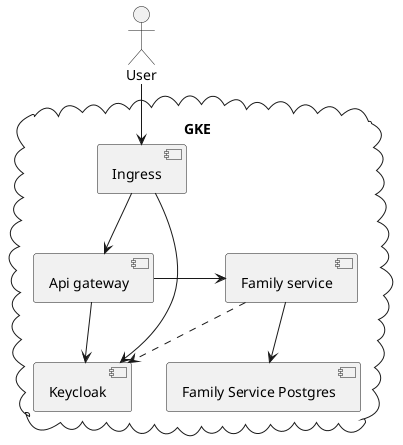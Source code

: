 @startuml
actor User


cloud "GKE" {
    database [Family Service Postgres]

    agent [Keycloak]
    agent [Api gateway]
    [Ingress] --> [Keycloak]
    [Ingress] --> [Api gateway]
    [Api gateway] -> [Family service]
    [Family service] ..> [Keycloak]
    [Api gateway] --> [Keycloak]
    [Family service] --> [Family Service Postgres]
}
[User] --> [Ingress]

@enduml